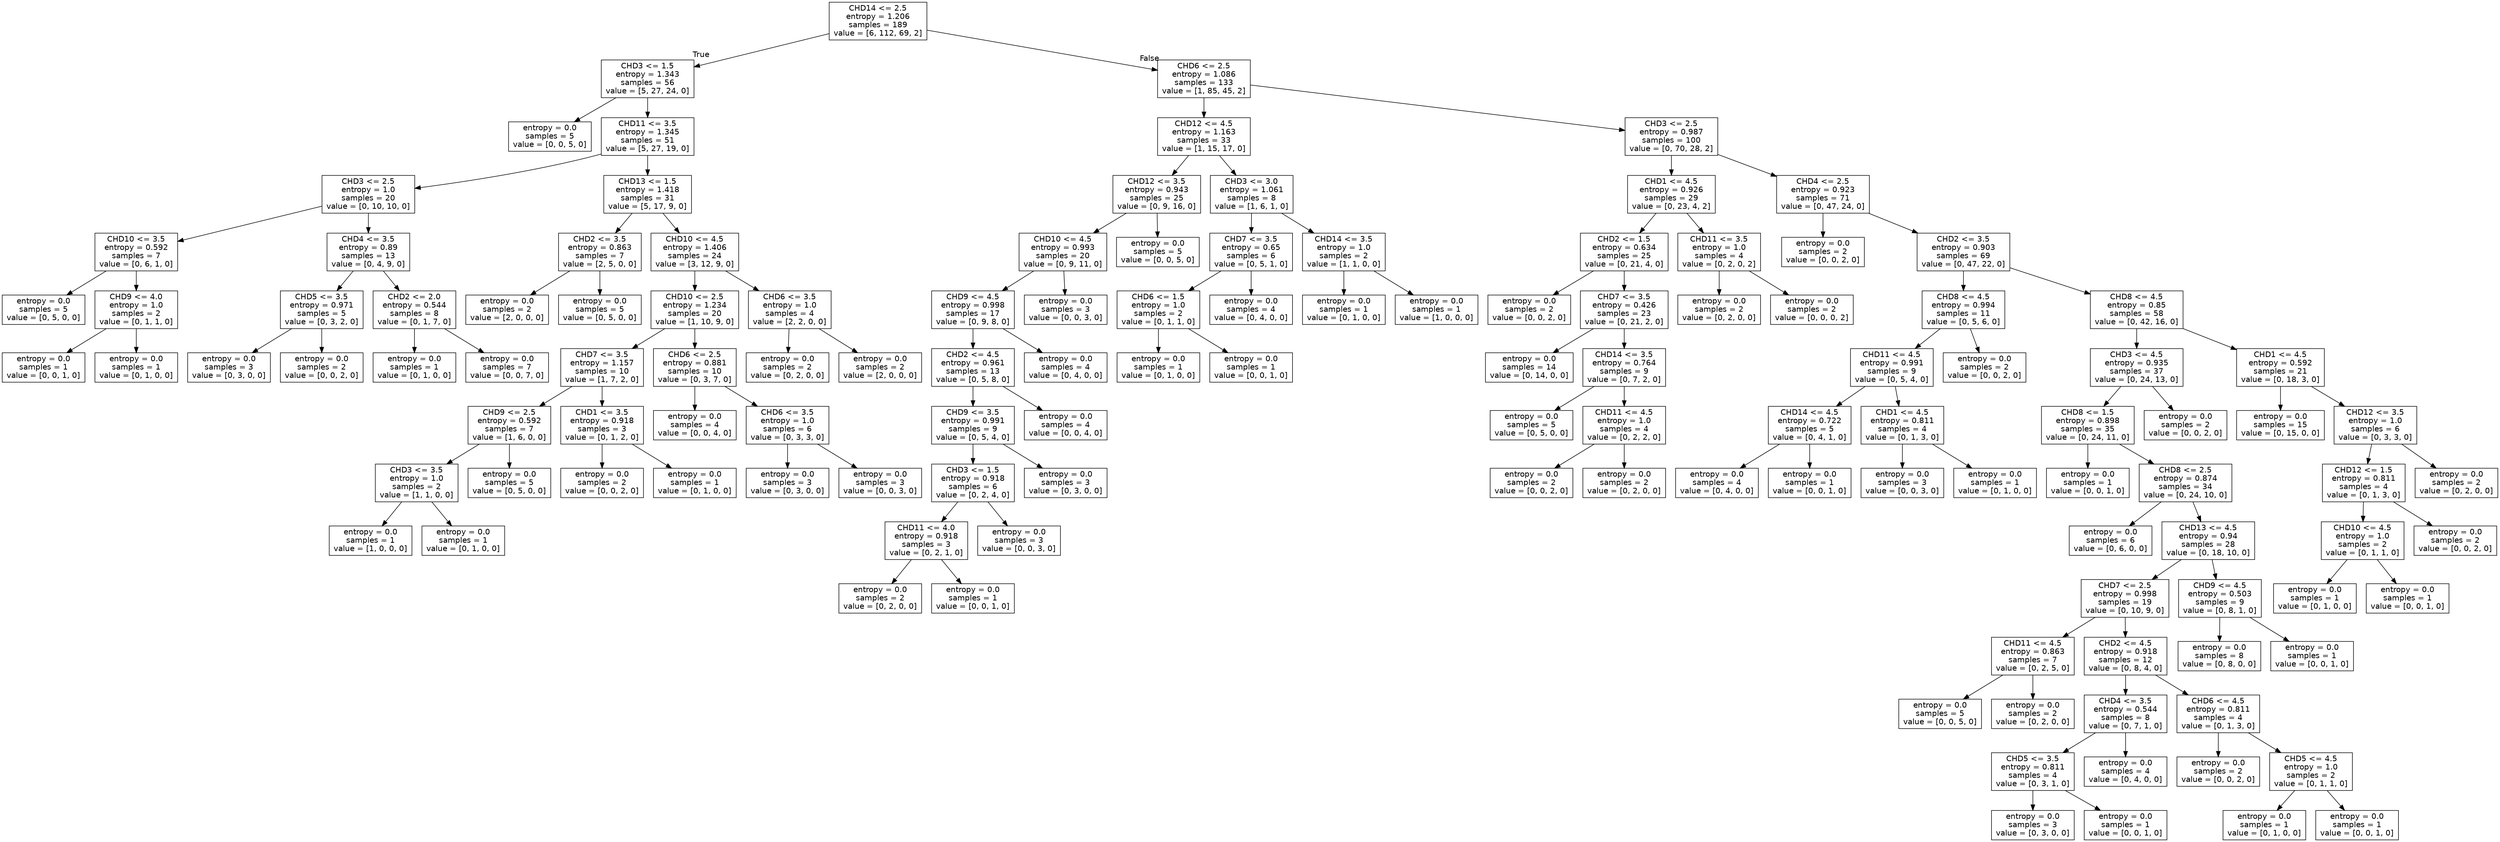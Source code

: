 digraph Tree {
node [shape=box, fontname="helvetica"] ;
edge [fontname="helvetica"] ;
0 [label="CHD14 <= 2.5\nentropy = 1.206\nsamples = 189\nvalue = [6, 112, 69, 2]"] ;
1 [label="CHD3 <= 1.5\nentropy = 1.343\nsamples = 56\nvalue = [5, 27, 24, 0]"] ;
0 -> 1 [labeldistance=2.5, labelangle=45, headlabel="True"] ;
2 [label="entropy = 0.0\nsamples = 5\nvalue = [0, 0, 5, 0]"] ;
1 -> 2 ;
3 [label="CHD11 <= 3.5\nentropy = 1.345\nsamples = 51\nvalue = [5, 27, 19, 0]"] ;
1 -> 3 ;
4 [label="CHD3 <= 2.5\nentropy = 1.0\nsamples = 20\nvalue = [0, 10, 10, 0]"] ;
3 -> 4 ;
5 [label="CHD10 <= 3.5\nentropy = 0.592\nsamples = 7\nvalue = [0, 6, 1, 0]"] ;
4 -> 5 ;
6 [label="entropy = 0.0\nsamples = 5\nvalue = [0, 5, 0, 0]"] ;
5 -> 6 ;
7 [label="CHD9 <= 4.0\nentropy = 1.0\nsamples = 2\nvalue = [0, 1, 1, 0]"] ;
5 -> 7 ;
8 [label="entropy = 0.0\nsamples = 1\nvalue = [0, 0, 1, 0]"] ;
7 -> 8 ;
9 [label="entropy = 0.0\nsamples = 1\nvalue = [0, 1, 0, 0]"] ;
7 -> 9 ;
10 [label="CHD4 <= 3.5\nentropy = 0.89\nsamples = 13\nvalue = [0, 4, 9, 0]"] ;
4 -> 10 ;
11 [label="CHD5 <= 3.5\nentropy = 0.971\nsamples = 5\nvalue = [0, 3, 2, 0]"] ;
10 -> 11 ;
12 [label="entropy = 0.0\nsamples = 3\nvalue = [0, 3, 0, 0]"] ;
11 -> 12 ;
13 [label="entropy = 0.0\nsamples = 2\nvalue = [0, 0, 2, 0]"] ;
11 -> 13 ;
14 [label="CHD2 <= 2.0\nentropy = 0.544\nsamples = 8\nvalue = [0, 1, 7, 0]"] ;
10 -> 14 ;
15 [label="entropy = 0.0\nsamples = 1\nvalue = [0, 1, 0, 0]"] ;
14 -> 15 ;
16 [label="entropy = 0.0\nsamples = 7\nvalue = [0, 0, 7, 0]"] ;
14 -> 16 ;
17 [label="CHD13 <= 1.5\nentropy = 1.418\nsamples = 31\nvalue = [5, 17, 9, 0]"] ;
3 -> 17 ;
18 [label="CHD2 <= 3.5\nentropy = 0.863\nsamples = 7\nvalue = [2, 5, 0, 0]"] ;
17 -> 18 ;
19 [label="entropy = 0.0\nsamples = 2\nvalue = [2, 0, 0, 0]"] ;
18 -> 19 ;
20 [label="entropy = 0.0\nsamples = 5\nvalue = [0, 5, 0, 0]"] ;
18 -> 20 ;
21 [label="CHD10 <= 4.5\nentropy = 1.406\nsamples = 24\nvalue = [3, 12, 9, 0]"] ;
17 -> 21 ;
22 [label="CHD10 <= 2.5\nentropy = 1.234\nsamples = 20\nvalue = [1, 10, 9, 0]"] ;
21 -> 22 ;
23 [label="CHD7 <= 3.5\nentropy = 1.157\nsamples = 10\nvalue = [1, 7, 2, 0]"] ;
22 -> 23 ;
24 [label="CHD9 <= 2.5\nentropy = 0.592\nsamples = 7\nvalue = [1, 6, 0, 0]"] ;
23 -> 24 ;
25 [label="CHD3 <= 3.5\nentropy = 1.0\nsamples = 2\nvalue = [1, 1, 0, 0]"] ;
24 -> 25 ;
26 [label="entropy = 0.0\nsamples = 1\nvalue = [1, 0, 0, 0]"] ;
25 -> 26 ;
27 [label="entropy = 0.0\nsamples = 1\nvalue = [0, 1, 0, 0]"] ;
25 -> 27 ;
28 [label="entropy = 0.0\nsamples = 5\nvalue = [0, 5, 0, 0]"] ;
24 -> 28 ;
29 [label="CHD1 <= 3.5\nentropy = 0.918\nsamples = 3\nvalue = [0, 1, 2, 0]"] ;
23 -> 29 ;
30 [label="entropy = 0.0\nsamples = 2\nvalue = [0, 0, 2, 0]"] ;
29 -> 30 ;
31 [label="entropy = 0.0\nsamples = 1\nvalue = [0, 1, 0, 0]"] ;
29 -> 31 ;
32 [label="CHD6 <= 2.5\nentropy = 0.881\nsamples = 10\nvalue = [0, 3, 7, 0]"] ;
22 -> 32 ;
33 [label="entropy = 0.0\nsamples = 4\nvalue = [0, 0, 4, 0]"] ;
32 -> 33 ;
34 [label="CHD6 <= 3.5\nentropy = 1.0\nsamples = 6\nvalue = [0, 3, 3, 0]"] ;
32 -> 34 ;
35 [label="entropy = 0.0\nsamples = 3\nvalue = [0, 3, 0, 0]"] ;
34 -> 35 ;
36 [label="entropy = 0.0\nsamples = 3\nvalue = [0, 0, 3, 0]"] ;
34 -> 36 ;
37 [label="CHD6 <= 3.5\nentropy = 1.0\nsamples = 4\nvalue = [2, 2, 0, 0]"] ;
21 -> 37 ;
38 [label="entropy = 0.0\nsamples = 2\nvalue = [0, 2, 0, 0]"] ;
37 -> 38 ;
39 [label="entropy = 0.0\nsamples = 2\nvalue = [2, 0, 0, 0]"] ;
37 -> 39 ;
40 [label="CHD6 <= 2.5\nentropy = 1.086\nsamples = 133\nvalue = [1, 85, 45, 2]"] ;
0 -> 40 [labeldistance=2.5, labelangle=-45, headlabel="False"] ;
41 [label="CHD12 <= 4.5\nentropy = 1.163\nsamples = 33\nvalue = [1, 15, 17, 0]"] ;
40 -> 41 ;
42 [label="CHD12 <= 3.5\nentropy = 0.943\nsamples = 25\nvalue = [0, 9, 16, 0]"] ;
41 -> 42 ;
43 [label="CHD10 <= 4.5\nentropy = 0.993\nsamples = 20\nvalue = [0, 9, 11, 0]"] ;
42 -> 43 ;
44 [label="CHD9 <= 4.5\nentropy = 0.998\nsamples = 17\nvalue = [0, 9, 8, 0]"] ;
43 -> 44 ;
45 [label="CHD2 <= 4.5\nentropy = 0.961\nsamples = 13\nvalue = [0, 5, 8, 0]"] ;
44 -> 45 ;
46 [label="CHD9 <= 3.5\nentropy = 0.991\nsamples = 9\nvalue = [0, 5, 4, 0]"] ;
45 -> 46 ;
47 [label="CHD3 <= 1.5\nentropy = 0.918\nsamples = 6\nvalue = [0, 2, 4, 0]"] ;
46 -> 47 ;
48 [label="CHD11 <= 4.0\nentropy = 0.918\nsamples = 3\nvalue = [0, 2, 1, 0]"] ;
47 -> 48 ;
49 [label="entropy = 0.0\nsamples = 2\nvalue = [0, 2, 0, 0]"] ;
48 -> 49 ;
50 [label="entropy = 0.0\nsamples = 1\nvalue = [0, 0, 1, 0]"] ;
48 -> 50 ;
51 [label="entropy = 0.0\nsamples = 3\nvalue = [0, 0, 3, 0]"] ;
47 -> 51 ;
52 [label="entropy = 0.0\nsamples = 3\nvalue = [0, 3, 0, 0]"] ;
46 -> 52 ;
53 [label="entropy = 0.0\nsamples = 4\nvalue = [0, 0, 4, 0]"] ;
45 -> 53 ;
54 [label="entropy = 0.0\nsamples = 4\nvalue = [0, 4, 0, 0]"] ;
44 -> 54 ;
55 [label="entropy = 0.0\nsamples = 3\nvalue = [0, 0, 3, 0]"] ;
43 -> 55 ;
56 [label="entropy = 0.0\nsamples = 5\nvalue = [0, 0, 5, 0]"] ;
42 -> 56 ;
57 [label="CHD3 <= 3.0\nentropy = 1.061\nsamples = 8\nvalue = [1, 6, 1, 0]"] ;
41 -> 57 ;
58 [label="CHD7 <= 3.5\nentropy = 0.65\nsamples = 6\nvalue = [0, 5, 1, 0]"] ;
57 -> 58 ;
59 [label="CHD6 <= 1.5\nentropy = 1.0\nsamples = 2\nvalue = [0, 1, 1, 0]"] ;
58 -> 59 ;
60 [label="entropy = 0.0\nsamples = 1\nvalue = [0, 1, 0, 0]"] ;
59 -> 60 ;
61 [label="entropy = 0.0\nsamples = 1\nvalue = [0, 0, 1, 0]"] ;
59 -> 61 ;
62 [label="entropy = 0.0\nsamples = 4\nvalue = [0, 4, 0, 0]"] ;
58 -> 62 ;
63 [label="CHD14 <= 3.5\nentropy = 1.0\nsamples = 2\nvalue = [1, 1, 0, 0]"] ;
57 -> 63 ;
64 [label="entropy = 0.0\nsamples = 1\nvalue = [0, 1, 0, 0]"] ;
63 -> 64 ;
65 [label="entropy = 0.0\nsamples = 1\nvalue = [1, 0, 0, 0]"] ;
63 -> 65 ;
66 [label="CHD3 <= 2.5\nentropy = 0.987\nsamples = 100\nvalue = [0, 70, 28, 2]"] ;
40 -> 66 ;
67 [label="CHD1 <= 4.5\nentropy = 0.926\nsamples = 29\nvalue = [0, 23, 4, 2]"] ;
66 -> 67 ;
68 [label="CHD2 <= 1.5\nentropy = 0.634\nsamples = 25\nvalue = [0, 21, 4, 0]"] ;
67 -> 68 ;
69 [label="entropy = 0.0\nsamples = 2\nvalue = [0, 0, 2, 0]"] ;
68 -> 69 ;
70 [label="CHD7 <= 3.5\nentropy = 0.426\nsamples = 23\nvalue = [0, 21, 2, 0]"] ;
68 -> 70 ;
71 [label="entropy = 0.0\nsamples = 14\nvalue = [0, 14, 0, 0]"] ;
70 -> 71 ;
72 [label="CHD14 <= 3.5\nentropy = 0.764\nsamples = 9\nvalue = [0, 7, 2, 0]"] ;
70 -> 72 ;
73 [label="entropy = 0.0\nsamples = 5\nvalue = [0, 5, 0, 0]"] ;
72 -> 73 ;
74 [label="CHD11 <= 4.5\nentropy = 1.0\nsamples = 4\nvalue = [0, 2, 2, 0]"] ;
72 -> 74 ;
75 [label="entropy = 0.0\nsamples = 2\nvalue = [0, 0, 2, 0]"] ;
74 -> 75 ;
76 [label="entropy = 0.0\nsamples = 2\nvalue = [0, 2, 0, 0]"] ;
74 -> 76 ;
77 [label="CHD11 <= 3.5\nentropy = 1.0\nsamples = 4\nvalue = [0, 2, 0, 2]"] ;
67 -> 77 ;
78 [label="entropy = 0.0\nsamples = 2\nvalue = [0, 2, 0, 0]"] ;
77 -> 78 ;
79 [label="entropy = 0.0\nsamples = 2\nvalue = [0, 0, 0, 2]"] ;
77 -> 79 ;
80 [label="CHD4 <= 2.5\nentropy = 0.923\nsamples = 71\nvalue = [0, 47, 24, 0]"] ;
66 -> 80 ;
81 [label="entropy = 0.0\nsamples = 2\nvalue = [0, 0, 2, 0]"] ;
80 -> 81 ;
82 [label="CHD2 <= 3.5\nentropy = 0.903\nsamples = 69\nvalue = [0, 47, 22, 0]"] ;
80 -> 82 ;
83 [label="CHD8 <= 4.5\nentropy = 0.994\nsamples = 11\nvalue = [0, 5, 6, 0]"] ;
82 -> 83 ;
84 [label="CHD11 <= 4.5\nentropy = 0.991\nsamples = 9\nvalue = [0, 5, 4, 0]"] ;
83 -> 84 ;
85 [label="CHD14 <= 4.5\nentropy = 0.722\nsamples = 5\nvalue = [0, 4, 1, 0]"] ;
84 -> 85 ;
86 [label="entropy = 0.0\nsamples = 4\nvalue = [0, 4, 0, 0]"] ;
85 -> 86 ;
87 [label="entropy = 0.0\nsamples = 1\nvalue = [0, 0, 1, 0]"] ;
85 -> 87 ;
88 [label="CHD1 <= 4.5\nentropy = 0.811\nsamples = 4\nvalue = [0, 1, 3, 0]"] ;
84 -> 88 ;
89 [label="entropy = 0.0\nsamples = 3\nvalue = [0, 0, 3, 0]"] ;
88 -> 89 ;
90 [label="entropy = 0.0\nsamples = 1\nvalue = [0, 1, 0, 0]"] ;
88 -> 90 ;
91 [label="entropy = 0.0\nsamples = 2\nvalue = [0, 0, 2, 0]"] ;
83 -> 91 ;
92 [label="CHD8 <= 4.5\nentropy = 0.85\nsamples = 58\nvalue = [0, 42, 16, 0]"] ;
82 -> 92 ;
93 [label="CHD3 <= 4.5\nentropy = 0.935\nsamples = 37\nvalue = [0, 24, 13, 0]"] ;
92 -> 93 ;
94 [label="CHD8 <= 1.5\nentropy = 0.898\nsamples = 35\nvalue = [0, 24, 11, 0]"] ;
93 -> 94 ;
95 [label="entropy = 0.0\nsamples = 1\nvalue = [0, 0, 1, 0]"] ;
94 -> 95 ;
96 [label="CHD8 <= 2.5\nentropy = 0.874\nsamples = 34\nvalue = [0, 24, 10, 0]"] ;
94 -> 96 ;
97 [label="entropy = 0.0\nsamples = 6\nvalue = [0, 6, 0, 0]"] ;
96 -> 97 ;
98 [label="CHD13 <= 4.5\nentropy = 0.94\nsamples = 28\nvalue = [0, 18, 10, 0]"] ;
96 -> 98 ;
99 [label="CHD7 <= 2.5\nentropy = 0.998\nsamples = 19\nvalue = [0, 10, 9, 0]"] ;
98 -> 99 ;
100 [label="CHD11 <= 4.5\nentropy = 0.863\nsamples = 7\nvalue = [0, 2, 5, 0]"] ;
99 -> 100 ;
101 [label="entropy = 0.0\nsamples = 5\nvalue = [0, 0, 5, 0]"] ;
100 -> 101 ;
102 [label="entropy = 0.0\nsamples = 2\nvalue = [0, 2, 0, 0]"] ;
100 -> 102 ;
103 [label="CHD2 <= 4.5\nentropy = 0.918\nsamples = 12\nvalue = [0, 8, 4, 0]"] ;
99 -> 103 ;
104 [label="CHD4 <= 3.5\nentropy = 0.544\nsamples = 8\nvalue = [0, 7, 1, 0]"] ;
103 -> 104 ;
105 [label="CHD5 <= 3.5\nentropy = 0.811\nsamples = 4\nvalue = [0, 3, 1, 0]"] ;
104 -> 105 ;
106 [label="entropy = 0.0\nsamples = 3\nvalue = [0, 3, 0, 0]"] ;
105 -> 106 ;
107 [label="entropy = 0.0\nsamples = 1\nvalue = [0, 0, 1, 0]"] ;
105 -> 107 ;
108 [label="entropy = 0.0\nsamples = 4\nvalue = [0, 4, 0, 0]"] ;
104 -> 108 ;
109 [label="CHD6 <= 4.5\nentropy = 0.811\nsamples = 4\nvalue = [0, 1, 3, 0]"] ;
103 -> 109 ;
110 [label="entropy = 0.0\nsamples = 2\nvalue = [0, 0, 2, 0]"] ;
109 -> 110 ;
111 [label="CHD5 <= 4.5\nentropy = 1.0\nsamples = 2\nvalue = [0, 1, 1, 0]"] ;
109 -> 111 ;
112 [label="entropy = 0.0\nsamples = 1\nvalue = [0, 1, 0, 0]"] ;
111 -> 112 ;
113 [label="entropy = 0.0\nsamples = 1\nvalue = [0, 0, 1, 0]"] ;
111 -> 113 ;
114 [label="CHD9 <= 4.5\nentropy = 0.503\nsamples = 9\nvalue = [0, 8, 1, 0]"] ;
98 -> 114 ;
115 [label="entropy = 0.0\nsamples = 8\nvalue = [0, 8, 0, 0]"] ;
114 -> 115 ;
116 [label="entropy = 0.0\nsamples = 1\nvalue = [0, 0, 1, 0]"] ;
114 -> 116 ;
117 [label="entropy = 0.0\nsamples = 2\nvalue = [0, 0, 2, 0]"] ;
93 -> 117 ;
118 [label="CHD1 <= 4.5\nentropy = 0.592\nsamples = 21\nvalue = [0, 18, 3, 0]"] ;
92 -> 118 ;
119 [label="entropy = 0.0\nsamples = 15\nvalue = [0, 15, 0, 0]"] ;
118 -> 119 ;
120 [label="CHD12 <= 3.5\nentropy = 1.0\nsamples = 6\nvalue = [0, 3, 3, 0]"] ;
118 -> 120 ;
121 [label="CHD12 <= 1.5\nentropy = 0.811\nsamples = 4\nvalue = [0, 1, 3, 0]"] ;
120 -> 121 ;
122 [label="CHD10 <= 4.5\nentropy = 1.0\nsamples = 2\nvalue = [0, 1, 1, 0]"] ;
121 -> 122 ;
123 [label="entropy = 0.0\nsamples = 1\nvalue = [0, 1, 0, 0]"] ;
122 -> 123 ;
124 [label="entropy = 0.0\nsamples = 1\nvalue = [0, 0, 1, 0]"] ;
122 -> 124 ;
125 [label="entropy = 0.0\nsamples = 2\nvalue = [0, 0, 2, 0]"] ;
121 -> 125 ;
126 [label="entropy = 0.0\nsamples = 2\nvalue = [0, 2, 0, 0]"] ;
120 -> 126 ;
}